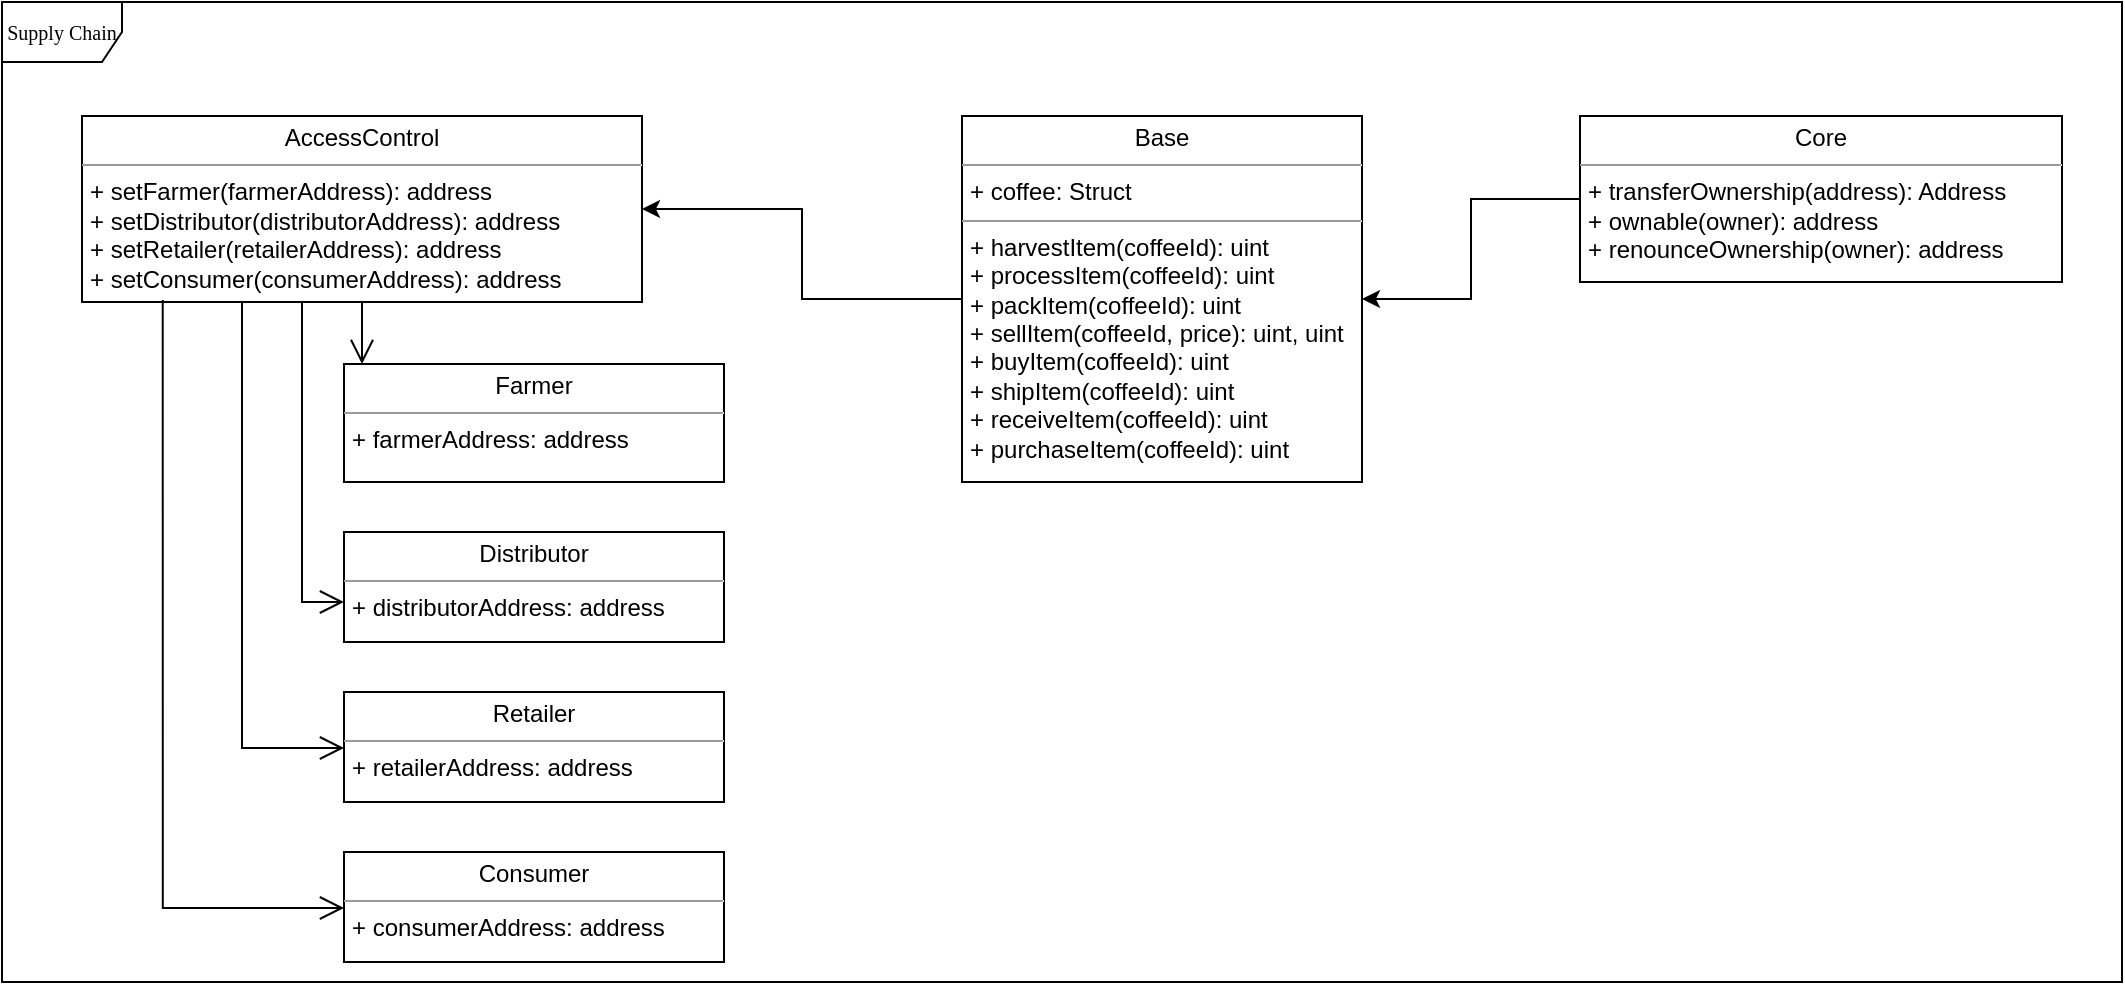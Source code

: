<mxfile version="11.1.4" type="device"><diagram name="Page-1" id="c4acf3e9-155e-7222-9cf6-157b1a14988f"><mxGraphModel dx="1209" dy="575" grid="1" gridSize="10" guides="1" tooltips="1" connect="1" arrows="1" fold="1" page="1" pageScale="1" pageWidth="1100" pageHeight="850" background="#ffffff" math="0" shadow="0"><root><mxCell id="0"/><mxCell id="1" parent="0"/><mxCell id="17acba5748e5396b-1" value="Supply Chain" style="shape=umlFrame;whiteSpace=wrap;html=1;rounded=0;shadow=0;comic=0;labelBackgroundColor=none;strokeColor=#000000;strokeWidth=1;fillColor=#ffffff;fontFamily=Verdana;fontSize=10;fontColor=#000000;align=center;" parent="1" vertex="1"><mxGeometry x="20" y="20" width="1060" height="490" as="geometry"/></mxCell><mxCell id="CNVwSTrdsiTKZ1hrUGKn-6" style="edgeStyle=orthogonalEdgeStyle;rounded=0;orthogonalLoop=1;jettySize=auto;html=1;entryX=1;entryY=0.5;entryDx=0;entryDy=0;" edge="1" parent="1" source="5d2195bd80daf111-9" target="Jfz147_4bCG6l9qKEdi0-3"><mxGeometry relative="1" as="geometry"/></mxCell><mxCell id="5d2195bd80daf111-9" value="&lt;p style=&quot;margin: 0px ; margin-top: 4px ; text-align: center&quot;&gt;Core&lt;/p&gt;&lt;hr size=&quot;1&quot;&gt;&lt;p style=&quot;margin: 0px ; margin-left: 4px&quot;&gt;+ transferOwnership(address): Address&lt;br&gt;+ ownable(owner): address&lt;/p&gt;&lt;p style=&quot;margin: 0px ; margin-left: 4px&quot;&gt;+ renounceOwnership(owner): address&lt;/p&gt;" style="verticalAlign=top;align=left;overflow=fill;fontSize=12;fontFamily=Helvetica;html=1;rounded=0;shadow=0;comic=0;labelBackgroundColor=none;strokeColor=#000000;strokeWidth=1;fillColor=#ffffff;" parent="1" vertex="1"><mxGeometry x="809" y="77" width="241" height="83" as="geometry"/></mxCell><mxCell id="5d2195bd80daf111-10" value="&lt;p style=&quot;margin: 0px ; margin-top: 4px ; text-align: center&quot;&gt;Farmer&lt;/p&gt;&lt;hr size=&quot;1&quot;&gt;&lt;p style=&quot;margin: 0px ; margin-left: 4px&quot;&gt;+ farmerAddress: address&lt;br&gt;&lt;/p&gt;" style="verticalAlign=top;align=left;overflow=fill;fontSize=12;fontFamily=Helvetica;html=1;rounded=0;shadow=0;comic=0;labelBackgroundColor=none;strokeColor=#000000;strokeWidth=1;fillColor=#ffffff;" parent="1" vertex="1"><mxGeometry x="191" y="201" width="190" height="59" as="geometry"/></mxCell><mxCell id="5d2195bd80daf111-11" value="&lt;p style=&quot;margin: 0px ; margin-top: 4px ; text-align: center&quot;&gt;Retailer&lt;/p&gt;&lt;hr size=&quot;1&quot;&gt;&lt;p style=&quot;margin: 0px ; margin-left: 4px&quot;&gt;+ retailerAddress: address&lt;br&gt;&lt;/p&gt;" style="verticalAlign=top;align=left;overflow=fill;fontSize=12;fontFamily=Helvetica;html=1;rounded=0;shadow=0;comic=0;labelBackgroundColor=none;strokeColor=#000000;strokeWidth=1;fillColor=#ffffff;" parent="1" vertex="1"><mxGeometry x="191" y="365" width="190" height="55" as="geometry"/></mxCell><mxCell id="5d2195bd80daf111-12" value="&lt;p style=&quot;margin: 0px ; margin-top: 4px ; text-align: center&quot;&gt;Distributor&lt;/p&gt;&lt;hr size=&quot;1&quot;&gt;&lt;p style=&quot;margin: 0px ; margin-left: 4px&quot;&gt;+ distributorAddress: address&lt;br&gt;&lt;/p&gt;" style="verticalAlign=top;align=left;overflow=fill;fontSize=12;fontFamily=Helvetica;html=1;rounded=0;shadow=0;comic=0;labelBackgroundColor=none;strokeColor=#000000;strokeWidth=1;fillColor=#ffffff;" parent="1" vertex="1"><mxGeometry x="191" y="285" width="190" height="55" as="geometry"/></mxCell><mxCell id="5d2195bd80daf111-30" style="edgeStyle=orthogonalEdgeStyle;rounded=0;html=1;labelBackgroundColor=none;startFill=0;endArrow=open;endFill=0;endSize=10;fontFamily=Verdana;fontSize=10;" parent="1" source="5d2195bd80daf111-20" target="5d2195bd80daf111-10" edge="1"><mxGeometry relative="1" as="geometry"><Array as="points"><mxPoint x="300" y="207"/><mxPoint x="300" y="269"/></Array></mxGeometry></mxCell><mxCell id="5d2195bd80daf111-32" style="edgeStyle=orthogonalEdgeStyle;rounded=0;html=1;labelBackgroundColor=none;startFill=0;endArrow=open;endFill=0;endSize=10;fontFamily=Verdana;fontSize=10;" parent="1" source="5d2195bd80daf111-20" target="5d2195bd80daf111-12" edge="1"><mxGeometry relative="1" as="geometry"><Array as="points"><mxPoint x="170" y="320"/></Array></mxGeometry></mxCell><mxCell id="5d2195bd80daf111-33" style="edgeStyle=orthogonalEdgeStyle;rounded=0;html=1;labelBackgroundColor=none;startFill=0;endArrow=open;endFill=0;endSize=10;fontFamily=Verdana;fontSize=10;" parent="1" source="5d2195bd80daf111-20" target="5d2195bd80daf111-11" edge="1"><mxGeometry relative="1" as="geometry"><Array as="points"><mxPoint x="140" y="393"/></Array></mxGeometry></mxCell><mxCell id="5d2195bd80daf111-20" value="&lt;p style=&quot;margin: 0px ; margin-top: 4px ; text-align: center&quot;&gt;AccessControl&lt;/p&gt;&lt;hr size=&quot;1&quot;&gt;&lt;p style=&quot;margin: 0px ; margin-left: 4px&quot;&gt;+ setFarmer(farmerAddress): address&lt;/p&gt;&lt;p style=&quot;margin: 0px ; margin-left: 4px&quot;&gt;+ setDistributor(distributorAddress): address&lt;/p&gt;&lt;p style=&quot;margin: 0px ; margin-left: 4px&quot;&gt;+ setRetailer(retailerAddress): address&lt;/p&gt;&lt;p style=&quot;margin: 0px ; margin-left: 4px&quot;&gt;+ setConsumer(consumerAddress): address&lt;/p&gt;" style="verticalAlign=top;align=left;overflow=fill;fontSize=12;fontFamily=Helvetica;html=1;rounded=0;shadow=0;comic=0;labelBackgroundColor=none;strokeColor=#000000;strokeWidth=1;fillColor=#ffffff;" parent="1" vertex="1"><mxGeometry x="60" y="77" width="280" height="93" as="geometry"/></mxCell><mxCell id="Jfz147_4bCG6l9qKEdi0-1" value="&lt;p style=&quot;margin: 0px ; margin-top: 4px ; text-align: center&quot;&gt;Consumer&lt;/p&gt;&lt;hr size=&quot;1&quot;&gt;&lt;p style=&quot;margin: 0px ; margin-left: 4px&quot;&gt;+ consumerAddress: address&lt;br&gt;&lt;/p&gt;" style="verticalAlign=top;align=left;overflow=fill;fontSize=12;fontFamily=Helvetica;html=1;rounded=0;shadow=0;comic=0;labelBackgroundColor=none;strokeColor=#000000;strokeWidth=1;fillColor=#ffffff;" parent="1" vertex="1"><mxGeometry x="191" y="445" width="190" height="55" as="geometry"/></mxCell><mxCell id="Jfz147_4bCG6l9qKEdi0-2" style="edgeStyle=orthogonalEdgeStyle;rounded=0;html=1;labelBackgroundColor=none;startFill=0;endArrow=open;endFill=0;endSize=10;fontFamily=Verdana;fontSize=10;" parent="1" target="Jfz147_4bCG6l9qKEdi0-1" edge="1"><mxGeometry relative="1" as="geometry"><Array as="points"><mxPoint x="100" y="473"/></Array><mxPoint x="100.353" y="169.0" as="sourcePoint"/><mxPoint x="151" y="391.941" as="targetPoint"/></mxGeometry></mxCell><mxCell id="CNVwSTrdsiTKZ1hrUGKn-4" value="" style="edgeStyle=orthogonalEdgeStyle;rounded=0;orthogonalLoop=1;jettySize=auto;html=1;" edge="1" parent="1" source="Jfz147_4bCG6l9qKEdi0-3" target="5d2195bd80daf111-20"><mxGeometry relative="1" as="geometry"><mxPoint x="420" y="168.5" as="targetPoint"/></mxGeometry></mxCell><mxCell id="Jfz147_4bCG6l9qKEdi0-3" value="&lt;p style=&quot;margin: 0px ; margin-top: 4px ; text-align: center&quot;&gt;Base&lt;/p&gt;&lt;hr size=&quot;1&quot;&gt;&lt;p style=&quot;margin: 0px ; margin-left: 4px&quot;&gt;+ coffee: Struct&lt;br&gt;&lt;/p&gt;&lt;hr size=&quot;1&quot;&gt;&lt;p style=&quot;margin: 0px ; margin-left: 4px&quot;&gt;+ harvestItem(coffeeId): uint&lt;br&gt;+ processItem(coffeeId): uint&lt;/p&gt;&lt;p style=&quot;margin: 0px ; margin-left: 4px&quot;&gt;+ packItem(coffeeId): uint&lt;/p&gt;&lt;p style=&quot;margin: 0px ; margin-left: 4px&quot;&gt;+ sellItem(coffeeId, price): uint, uint&lt;/p&gt;&lt;p style=&quot;margin: 0px ; margin-left: 4px&quot;&gt;+ buyItem(coffeeId): uint&lt;/p&gt;&lt;p style=&quot;margin: 0px ; margin-left: 4px&quot;&gt;+ shipItem(coffeeId): uint&lt;/p&gt;&lt;p style=&quot;margin: 0px ; margin-left: 4px&quot;&gt;+ receiveItem(coffeeId): uint&lt;/p&gt;&lt;p style=&quot;margin: 0px ; margin-left: 4px&quot;&gt;+ purchaseItem(coffeeId): uint&lt;/p&gt;" style="verticalAlign=top;align=left;overflow=fill;fontSize=12;fontFamily=Helvetica;html=1;rounded=0;shadow=0;comic=0;labelBackgroundColor=none;strokeColor=#000000;strokeWidth=1;fillColor=#ffffff;" parent="1" vertex="1"><mxGeometry x="500" y="77" width="200" height="183" as="geometry"/></mxCell></root></mxGraphModel></diagram></mxfile>